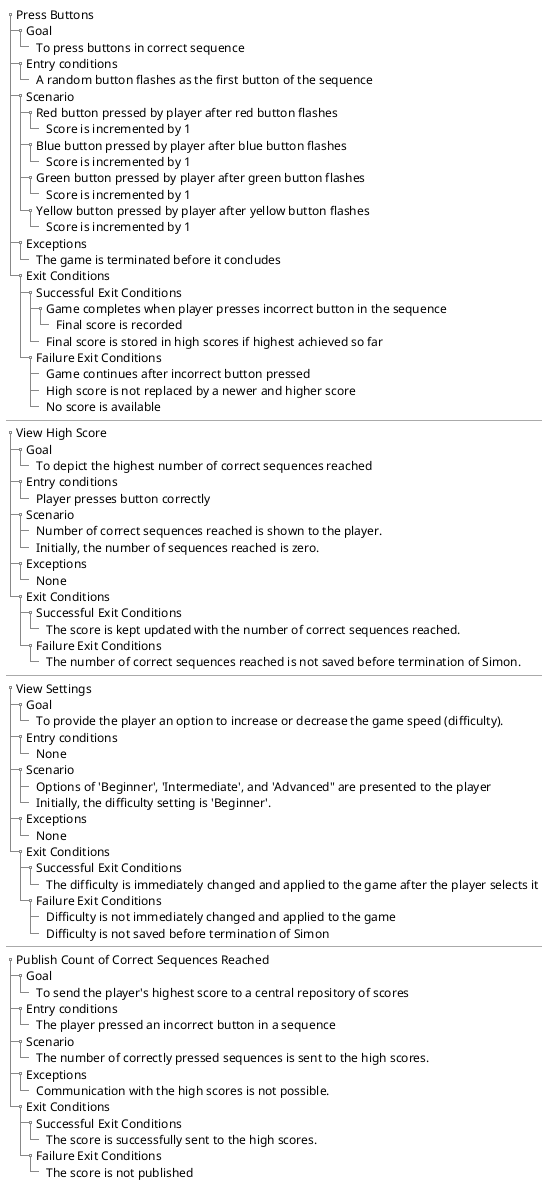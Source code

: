 @startsalt
{
{T
+Press Buttons
++ Goal
+++ To press buttons in correct sequence
++ Entry conditions
+++ A random button flashes as the first button of the sequence
++ Scenario
+++ Red button pressed by player after red button flashes
++++ Score is incremented by 1
+++ Blue button pressed by player after blue button flashes
++++ Score is incremented by 1
+++ Green button pressed by player after green button flashes
++++ Score is incremented by 1
+++ Yellow button pressed by player after yellow button flashes
++++ Score is incremented by 1
++ Exceptions
+++ The game is terminated before it concludes
++ Exit Conditions
+++ Successful Exit Conditions
++++ Game completes when player presses incorrect button in the sequence
+++++ Final score is recorded
++++ Final score is stored in high scores if highest achieved so far
+++ Failure Exit Conditions
++++ Game continues after incorrect button pressed
++++ High score is not replaced by a newer and higher score
++++ No score is available
}
---
{T
+ View High Score
++ Goal
+++ To depict the highest number of correct sequences reached
++ Entry conditions
+++ Player presses button correctly
++ Scenario
+++ Number of correct sequences reached is shown to the player.
+++ Initially, the number of sequences reached is zero.
++ Exceptions
+++ None
++ Exit Conditions
+++ Successful Exit Conditions
++++ The score is kept updated with the number of correct sequences reached.
+++ Failure Exit Conditions
++++ The number of correct sequences reached is not saved before termination of Simon.
}
---
{T
+ View Settings
++ Goal
+++ To provide the player an option to increase or decrease the game speed (difficulty).
++ Entry conditions
+++ None
++ Scenario
+++ Options of 'Beginner', 'Intermediate', and 'Advanced" are presented to the player
+++ Initially, the difficulty setting is 'Beginner'.
++ Exceptions
+++ None
++ Exit Conditions
+++ Successful Exit Conditions
++++ The difficulty is immediately changed and applied to the game after the player selects it
+++ Failure Exit Conditions
++++ Difficulty is not immediately changed and applied to the game
++++ Difficulty is not saved before termination of Simon
}
---
{T
+ Publish Count of Correct Sequences Reached
++ Goal
+++ To send the player's highest score to a central repository of scores
++ Entry conditions
+++ The player pressed an incorrect button in a sequence
++ Scenario
+++ The number of correctly pressed sequences is sent to the high scores.
++ Exceptions
+++ Communication with the high scores is not possible.
++ Exit Conditions
+++ Successful Exit Conditions
++++ The score is successfully sent to the high scores.
+++ Failure Exit Conditions
++++ The score is not published
}
}
@endsalt